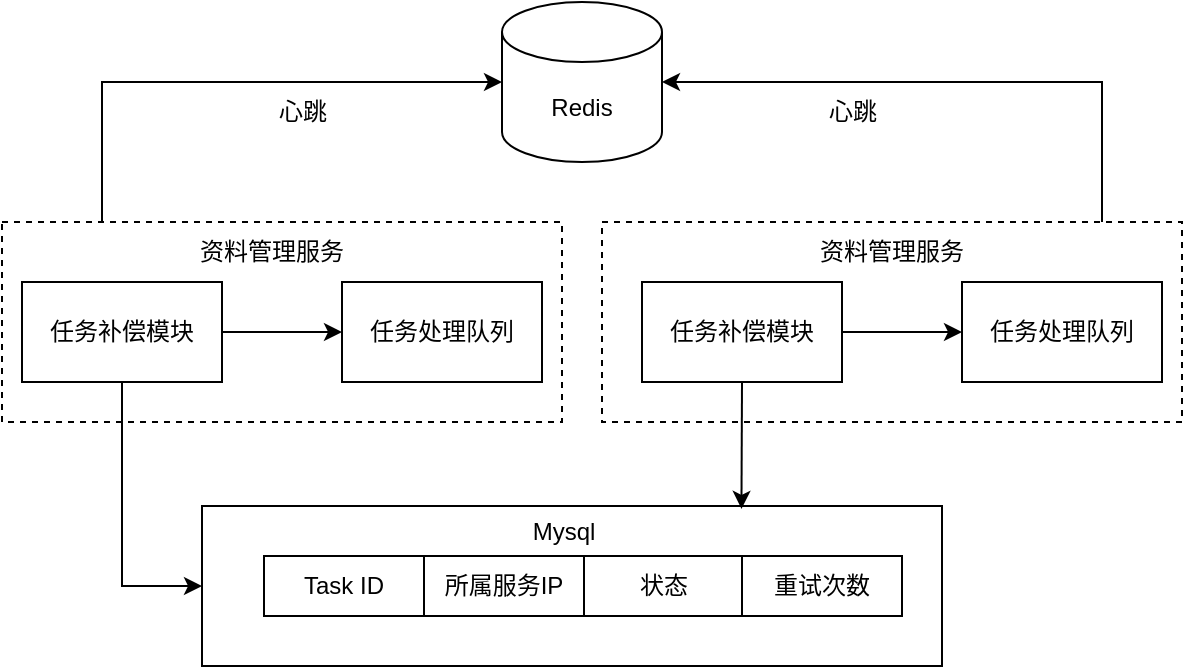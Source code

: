 <mxfile version="20.8.13" type="github">
  <diagram name="第 1 页" id="urx2mYz8i955wM-623TS">
    <mxGraphModel dx="724" dy="395" grid="1" gridSize="10" guides="1" tooltips="1" connect="1" arrows="1" fold="1" page="1" pageScale="1" pageWidth="827" pageHeight="1169" math="0" shadow="0">
      <root>
        <mxCell id="0" />
        <mxCell id="1" parent="0" />
        <mxCell id="usEpo3qZkcVVX9rA5uDC-25" style="edgeStyle=orthogonalEdgeStyle;rounded=0;orthogonalLoop=1;jettySize=auto;html=1;entryX=1;entryY=0.5;entryDx=0;entryDy=0;entryPerimeter=0;" edge="1" parent="1" source="usEpo3qZkcVVX9rA5uDC-19" target="usEpo3qZkcVVX9rA5uDC-9">
          <mxGeometry relative="1" as="geometry">
            <Array as="points">
              <mxPoint x="690" y="100" />
            </Array>
          </mxGeometry>
        </mxCell>
        <mxCell id="usEpo3qZkcVVX9rA5uDC-19" value="" style="rounded=0;whiteSpace=wrap;html=1;dashed=1;" vertex="1" parent="1">
          <mxGeometry x="440" y="170" width="290" height="100" as="geometry" />
        </mxCell>
        <mxCell id="usEpo3qZkcVVX9rA5uDC-26" style="edgeStyle=orthogonalEdgeStyle;rounded=0;orthogonalLoop=1;jettySize=auto;html=1;entryX=0;entryY=0.5;entryDx=0;entryDy=0;entryPerimeter=0;" edge="1" parent="1" source="usEpo3qZkcVVX9rA5uDC-12" target="usEpo3qZkcVVX9rA5uDC-9">
          <mxGeometry relative="1" as="geometry">
            <Array as="points">
              <mxPoint x="190" y="100" />
            </Array>
          </mxGeometry>
        </mxCell>
        <mxCell id="usEpo3qZkcVVX9rA5uDC-12" value="" style="rounded=0;whiteSpace=wrap;html=1;dashed=1;" vertex="1" parent="1">
          <mxGeometry x="140" y="170" width="280" height="100" as="geometry" />
        </mxCell>
        <mxCell id="usEpo3qZkcVVX9rA5uDC-5" style="edgeStyle=orthogonalEdgeStyle;rounded=0;orthogonalLoop=1;jettySize=auto;html=1;entryX=0;entryY=0.5;entryDx=0;entryDy=0;" edge="1" parent="1" source="usEpo3qZkcVVX9rA5uDC-1" target="usEpo3qZkcVVX9rA5uDC-2">
          <mxGeometry relative="1" as="geometry" />
        </mxCell>
        <mxCell id="usEpo3qZkcVVX9rA5uDC-6" style="edgeStyle=orthogonalEdgeStyle;rounded=0;orthogonalLoop=1;jettySize=auto;html=1;entryX=0;entryY=0.5;entryDx=0;entryDy=0;" edge="1" parent="1" source="usEpo3qZkcVVX9rA5uDC-1" target="usEpo3qZkcVVX9rA5uDC-14">
          <mxGeometry relative="1" as="geometry">
            <mxPoint x="200" y="310" as="targetPoint" />
            <Array as="points">
              <mxPoint x="200" y="352" />
            </Array>
          </mxGeometry>
        </mxCell>
        <mxCell id="usEpo3qZkcVVX9rA5uDC-1" value="任务补偿模块" style="rounded=0;whiteSpace=wrap;html=1;" vertex="1" parent="1">
          <mxGeometry x="150" y="200" width="100" height="50" as="geometry" />
        </mxCell>
        <mxCell id="usEpo3qZkcVVX9rA5uDC-2" value="任务处理队列" style="rounded=0;whiteSpace=wrap;html=1;" vertex="1" parent="1">
          <mxGeometry x="310" y="200" width="100" height="50" as="geometry" />
        </mxCell>
        <mxCell id="usEpo3qZkcVVX9rA5uDC-9" value="Redis" style="shape=cylinder3;whiteSpace=wrap;html=1;boundedLbl=1;backgroundOutline=1;size=15;" vertex="1" parent="1">
          <mxGeometry x="390" y="60" width="80" height="80" as="geometry" />
        </mxCell>
        <mxCell id="usEpo3qZkcVVX9rA5uDC-11" value="心跳" style="text;html=1;align=center;verticalAlign=middle;resizable=0;points=[];autosize=1;strokeColor=none;fillColor=none;" vertex="1" parent="1">
          <mxGeometry x="265" y="100" width="50" height="30" as="geometry" />
        </mxCell>
        <mxCell id="usEpo3qZkcVVX9rA5uDC-13" value="资料管理服务" style="text;html=1;strokeColor=none;fillColor=none;align=center;verticalAlign=middle;whiteSpace=wrap;rounded=0;" vertex="1" parent="1">
          <mxGeometry x="235" y="170" width="80" height="30" as="geometry" />
        </mxCell>
        <mxCell id="usEpo3qZkcVVX9rA5uDC-14" value="" style="rounded=0;whiteSpace=wrap;html=1;" vertex="1" parent="1">
          <mxGeometry x="240" y="312" width="370" height="80" as="geometry" />
        </mxCell>
        <mxCell id="usEpo3qZkcVVX9rA5uDC-15" value="Task ID" style="rounded=0;whiteSpace=wrap;html=1;" vertex="1" parent="1">
          <mxGeometry x="271" y="337" width="80" height="30" as="geometry" />
        </mxCell>
        <mxCell id="usEpo3qZkcVVX9rA5uDC-16" value="所属服务IP" style="rounded=0;whiteSpace=wrap;html=1;" vertex="1" parent="1">
          <mxGeometry x="351" y="337" width="80" height="30" as="geometry" />
        </mxCell>
        <mxCell id="usEpo3qZkcVVX9rA5uDC-17" value="Mysql" style="text;html=1;strokeColor=none;fillColor=none;align=center;verticalAlign=middle;whiteSpace=wrap;rounded=0;" vertex="1" parent="1">
          <mxGeometry x="381" y="310" width="80" height="30" as="geometry" />
        </mxCell>
        <mxCell id="usEpo3qZkcVVX9rA5uDC-18" value="状态" style="rounded=0;whiteSpace=wrap;html=1;" vertex="1" parent="1">
          <mxGeometry x="431" y="337" width="80" height="30" as="geometry" />
        </mxCell>
        <mxCell id="usEpo3qZkcVVX9rA5uDC-20" style="edgeStyle=orthogonalEdgeStyle;rounded=0;orthogonalLoop=1;jettySize=auto;html=1;entryX=0;entryY=0.5;entryDx=0;entryDy=0;" edge="1" parent="1" source="usEpo3qZkcVVX9rA5uDC-21" target="usEpo3qZkcVVX9rA5uDC-22">
          <mxGeometry relative="1" as="geometry" />
        </mxCell>
        <mxCell id="usEpo3qZkcVVX9rA5uDC-22" value="任务处理队列" style="rounded=0;whiteSpace=wrap;html=1;" vertex="1" parent="1">
          <mxGeometry x="620" y="200" width="100" height="50" as="geometry" />
        </mxCell>
        <mxCell id="usEpo3qZkcVVX9rA5uDC-23" value="资料管理服务" style="text;html=1;strokeColor=none;fillColor=none;align=center;verticalAlign=middle;whiteSpace=wrap;rounded=0;" vertex="1" parent="1">
          <mxGeometry x="545" y="170" width="80" height="30" as="geometry" />
        </mxCell>
        <mxCell id="usEpo3qZkcVVX9rA5uDC-27" value="心跳" style="text;html=1;align=center;verticalAlign=middle;resizable=0;points=[];autosize=1;strokeColor=none;fillColor=none;" vertex="1" parent="1">
          <mxGeometry x="540" y="100" width="50" height="30" as="geometry" />
        </mxCell>
        <mxCell id="usEpo3qZkcVVX9rA5uDC-21" value="任务补偿模块" style="rounded=0;whiteSpace=wrap;html=1;" vertex="1" parent="1">
          <mxGeometry x="460" y="200" width="100" height="50" as="geometry" />
        </mxCell>
        <mxCell id="usEpo3qZkcVVX9rA5uDC-28" value="" style="endArrow=classic;html=1;rounded=0;exitX=0.5;exitY=1;exitDx=0;exitDy=0;entryX=0.729;entryY=0.018;entryDx=0;entryDy=0;entryPerimeter=0;" edge="1" parent="1" source="usEpo3qZkcVVX9rA5uDC-21" target="usEpo3qZkcVVX9rA5uDC-14">
          <mxGeometry width="50" height="50" relative="1" as="geometry">
            <mxPoint x="300" y="250" as="sourcePoint" />
            <mxPoint x="510" y="330" as="targetPoint" />
          </mxGeometry>
        </mxCell>
        <mxCell id="usEpo3qZkcVVX9rA5uDC-29" value="重试次数" style="rounded=0;whiteSpace=wrap;html=1;" vertex="1" parent="1">
          <mxGeometry x="510" y="337" width="80" height="30" as="geometry" />
        </mxCell>
      </root>
    </mxGraphModel>
  </diagram>
</mxfile>
